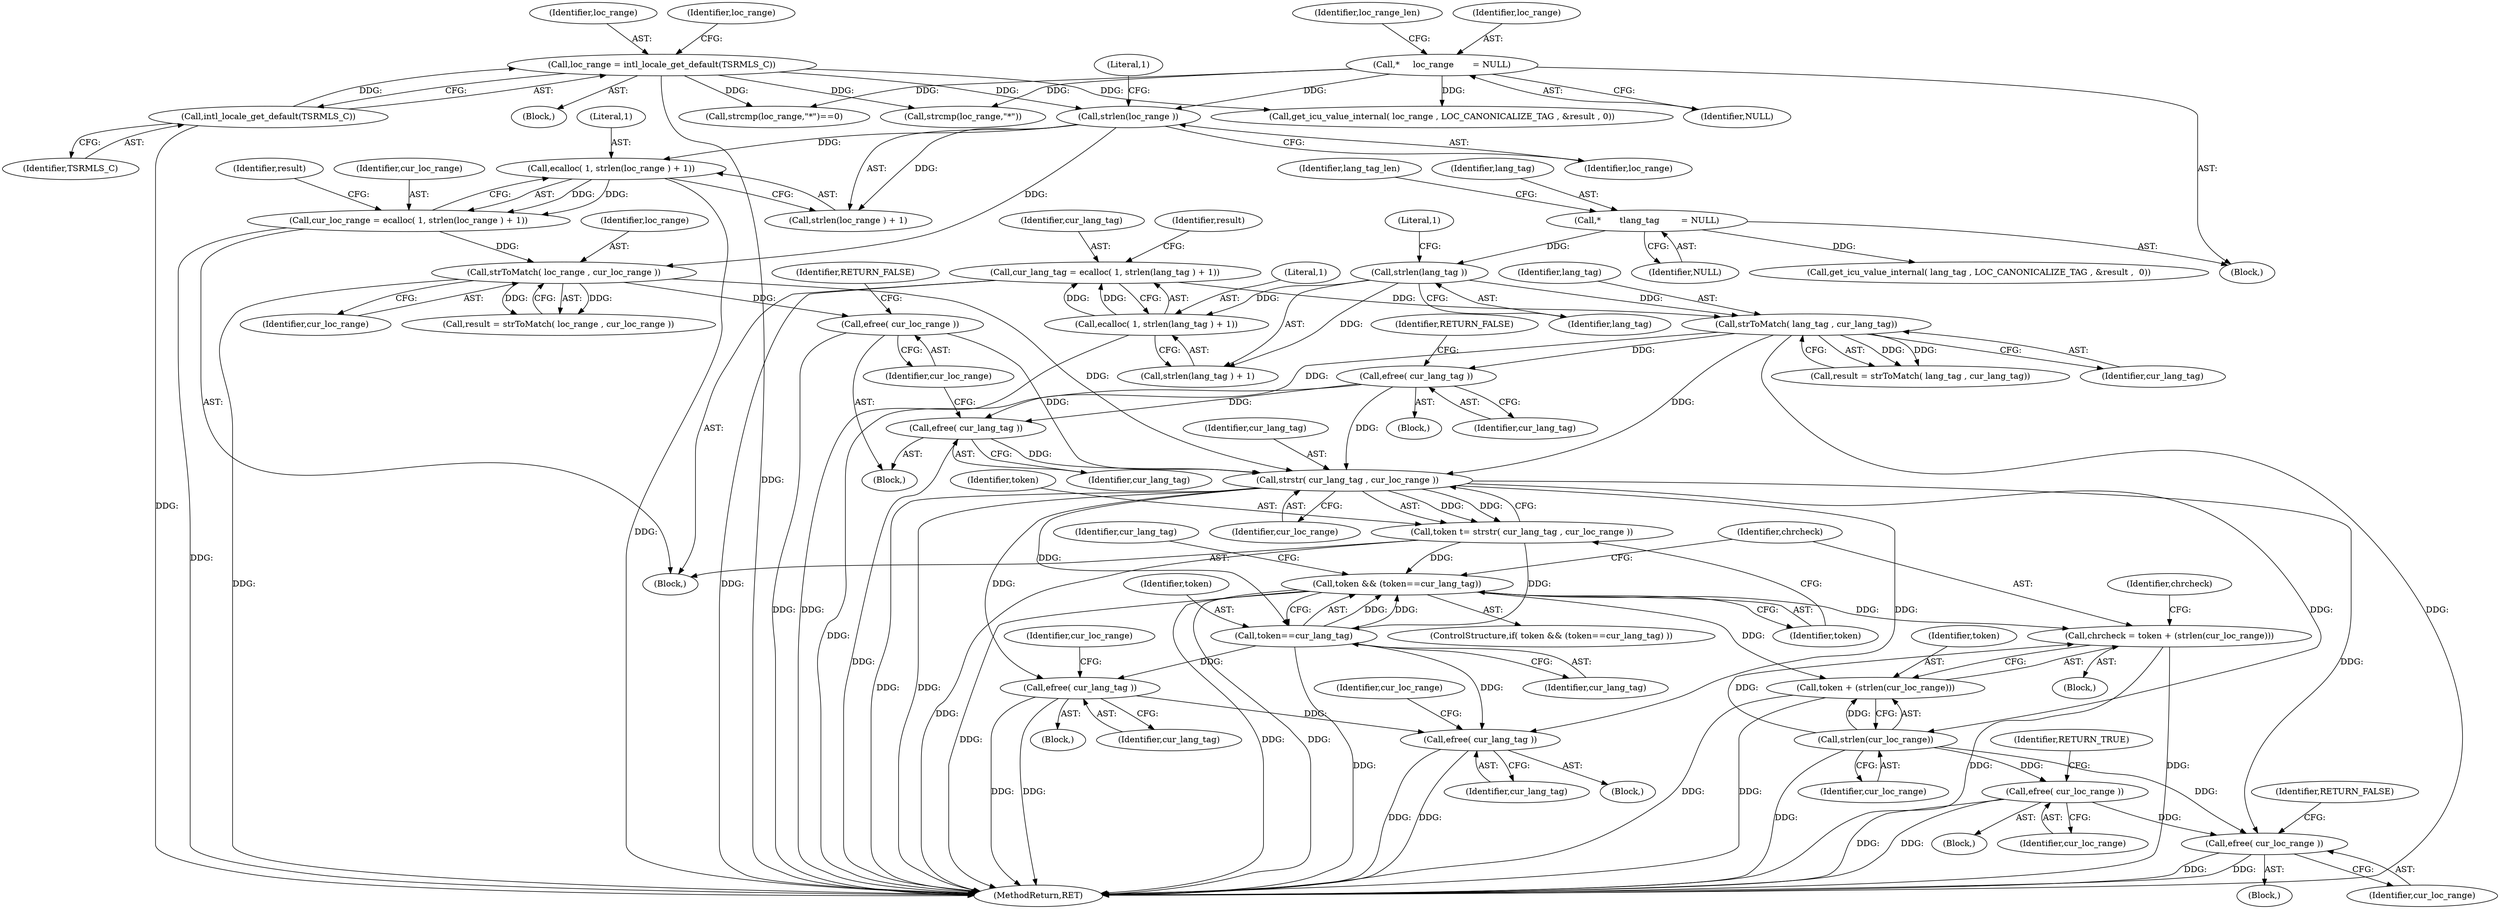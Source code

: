digraph "0_php-src_97eff7eb57fc2320c267a949cffd622c38712484?w=1_10@pointer" {
"1000384" [label="(Call,strstr( cur_lang_tag , cur_loc_range ))"];
"1000356" [label="(Call,efree( cur_lang_tag ))"];
"1000348" [label="(Call,strToMatch( lang_tag , cur_lang_tag))"];
"1000343" [label="(Call,strlen(lang_tag ))"];
"1000116" [label="(Call,*       \tlang_tag        = NULL)"];
"1000338" [label="(Call,cur_lang_tag = ecalloc( 1, strlen(lang_tag ) + 1))"];
"1000340" [label="(Call,ecalloc( 1, strlen(lang_tag ) + 1))"];
"1000377" [label="(Call,efree( cur_lang_tag ))"];
"1000379" [label="(Call,efree( cur_loc_range ))"];
"1000369" [label="(Call,strToMatch( loc_range , cur_loc_range ))"];
"1000364" [label="(Call,strlen(loc_range ))"];
"1000124" [label="(Call,*     loc_range       = NULL)"];
"1000174" [label="(Call,loc_range = intl_locale_get_default(TSRMLS_C))"];
"1000176" [label="(Call,intl_locale_get_default(TSRMLS_C))"];
"1000359" [label="(Call,cur_loc_range = ecalloc( 1, strlen(loc_range ) + 1))"];
"1000361" [label="(Call,ecalloc( 1, strlen(loc_range ) + 1))"];
"1000382" [label="(Call,token \t= strstr( cur_lang_tag , cur_loc_range ))"];
"1000388" [label="(Call,token && (token==cur_lang_tag))"];
"1000394" [label="(Call,chrcheck = token + (strlen(cur_loc_range)))"];
"1000396" [label="(Call,token + (strlen(cur_loc_range)))"];
"1000390" [label="(Call,token==cur_lang_tag)"];
"1000412" [label="(Call,efree( cur_lang_tag ))"];
"1000423" [label="(Call,efree( cur_lang_tag ))"];
"1000398" [label="(Call,strlen(cur_loc_range))"];
"1000417" [label="(Call,efree( cur_loc_range ))"];
"1000428" [label="(Call,efree( cur_loc_range ))"];
"1000396" [label="(Call,token + (strlen(cur_loc_range)))"];
"1000404" [label="(Identifier,chrcheck)"];
"1000381" [label="(Identifier,RETURN_FALSE)"];
"1000175" [label="(Identifier,loc_range)"];
"1000180" [label="(Call,strcmp(loc_range,\"*\"))"];
"1000363" [label="(Call,strlen(loc_range ) + 1)"];
"1000386" [label="(Identifier,cur_loc_range)"];
"1000177" [label="(Identifier,TSRMLS_C)"];
"1000422" [label="(Block,)"];
"1000411" [label="(Block,)"];
"1000370" [label="(Identifier,loc_range)"];
"1000378" [label="(Identifier,cur_lang_tag)"];
"1000394" [label="(Call,chrcheck = token + (strlen(cur_loc_range)))"];
"1000413" [label="(Identifier,cur_lang_tag)"];
"1000340" [label="(Call,ecalloc( 1, strlen(lang_tag ) + 1))"];
"1000342" [label="(Call,strlen(lang_tag ) + 1)"];
"1000379" [label="(Call,efree( cur_loc_range ))"];
"1000364" [label="(Call,strlen(loc_range ))"];
"1000427" [label="(Block,)"];
"1000345" [label="(Literal,1)"];
"1000368" [label="(Identifier,result)"];
"1000393" [label="(Block,)"];
"1000392" [label="(Identifier,cur_lang_tag)"];
"1000114" [label="(Block,)"];
"1000181" [label="(Identifier,loc_range)"];
"1000121" [label="(Identifier,lang_tag_len)"];
"1000385" [label="(Identifier,cur_lang_tag)"];
"1000350" [label="(Identifier,cur_lang_tag)"];
"1000424" [label="(Identifier,cur_lang_tag)"];
"1000391" [label="(Identifier,token)"];
"1000344" [label="(Identifier,lang_tag)"];
"1000417" [label="(Call,efree( cur_loc_range ))"];
"1000118" [label="(Identifier,NULL)"];
"1000346" [label="(Call,result = strToMatch( lang_tag , cur_lang_tag))"];
"1000129" [label="(Identifier,loc_range_len)"];
"1000176" [label="(Call,intl_locale_get_default(TSRMLS_C))"];
"1000415" [label="(Identifier,cur_loc_range)"];
"1000366" [label="(Literal,1)"];
"1000376" [label="(Block,)"];
"1000431" [label="(MethodReturn,RET)"];
"1000126" [label="(Identifier,NULL)"];
"1000341" [label="(Literal,1)"];
"1000116" [label="(Call,*       \tlang_tag        = NULL)"];
"1000430" [label="(Identifier,RETURN_FALSE)"];
"1000191" [label="(Call,get_icu_value_internal( loc_range , LOC_CANONICALIZE_TAG , &result , 0))"];
"1000416" [label="(Block,)"];
"1000426" [label="(Identifier,cur_loc_range)"];
"1000337" [label="(Block,)"];
"1000365" [label="(Identifier,loc_range)"];
"1000117" [label="(Identifier,lang_tag)"];
"1000412" [label="(Call,efree( cur_lang_tag ))"];
"1000387" [label="(ControlStructure,if( token && (token==cur_lang_tag) ))"];
"1000173" [label="(Block,)"];
"1000395" [label="(Identifier,chrcheck)"];
"1000421" [label="(Identifier,cur_lang_tag)"];
"1000347" [label="(Identifier,result)"];
"1000349" [label="(Identifier,lang_tag)"];
"1000383" [label="(Identifier,token)"];
"1000357" [label="(Identifier,cur_lang_tag)"];
"1000356" [label="(Call,efree( cur_lang_tag ))"];
"1000397" [label="(Identifier,token)"];
"1000382" [label="(Call,token \t= strstr( cur_lang_tag , cur_loc_range ))"];
"1000339" [label="(Identifier,cur_lang_tag)"];
"1000371" [label="(Identifier,cur_loc_range)"];
"1000367" [label="(Call,result = strToMatch( loc_range , cur_loc_range ))"];
"1000360" [label="(Identifier,cur_loc_range)"];
"1000390" [label="(Call,token==cur_lang_tag)"];
"1000380" [label="(Identifier,cur_loc_range)"];
"1000338" [label="(Call,cur_lang_tag = ecalloc( 1, strlen(lang_tag ) + 1))"];
"1000361" [label="(Call,ecalloc( 1, strlen(loc_range ) + 1))"];
"1000428" [label="(Call,efree( cur_loc_range ))"];
"1000124" [label="(Call,*     loc_range       = NULL)"];
"1000399" [label="(Identifier,cur_loc_range)"];
"1000384" [label="(Call,strstr( cur_lang_tag , cur_loc_range ))"];
"1000369" [label="(Call,strToMatch( loc_range , cur_loc_range ))"];
"1000348" [label="(Call,strToMatch( lang_tag , cur_lang_tag))"];
"1000359" [label="(Call,cur_loc_range = ecalloc( 1, strlen(loc_range ) + 1))"];
"1000174" [label="(Call,loc_range = intl_locale_get_default(TSRMLS_C))"];
"1000355" [label="(Block,)"];
"1000377" [label="(Call,efree( cur_lang_tag ))"];
"1000429" [label="(Identifier,cur_loc_range)"];
"1000423" [label="(Call,efree( cur_lang_tag ))"];
"1000398" [label="(Call,strlen(cur_loc_range))"];
"1000125" [label="(Identifier,loc_range)"];
"1000419" [label="(Identifier,RETURN_TRUE)"];
"1000388" [label="(Call,token && (token==cur_lang_tag))"];
"1000389" [label="(Identifier,token)"];
"1000343" [label="(Call,strlen(lang_tag ))"];
"1000179" [label="(Call,strcmp(loc_range,\"*\")==0)"];
"1000205" [label="(Call,get_icu_value_internal( lang_tag , LOC_CANONICALIZE_TAG , &result ,  0))"];
"1000418" [label="(Identifier,cur_loc_range)"];
"1000362" [label="(Literal,1)"];
"1000358" [label="(Identifier,RETURN_FALSE)"];
"1000384" -> "1000382"  [label="AST: "];
"1000384" -> "1000386"  [label="CFG: "];
"1000385" -> "1000384"  [label="AST: "];
"1000386" -> "1000384"  [label="AST: "];
"1000382" -> "1000384"  [label="CFG: "];
"1000384" -> "1000431"  [label="DDG: "];
"1000384" -> "1000431"  [label="DDG: "];
"1000384" -> "1000382"  [label="DDG: "];
"1000384" -> "1000382"  [label="DDG: "];
"1000356" -> "1000384"  [label="DDG: "];
"1000348" -> "1000384"  [label="DDG: "];
"1000377" -> "1000384"  [label="DDG: "];
"1000379" -> "1000384"  [label="DDG: "];
"1000369" -> "1000384"  [label="DDG: "];
"1000384" -> "1000390"  [label="DDG: "];
"1000384" -> "1000398"  [label="DDG: "];
"1000384" -> "1000412"  [label="DDG: "];
"1000384" -> "1000423"  [label="DDG: "];
"1000384" -> "1000428"  [label="DDG: "];
"1000356" -> "1000355"  [label="AST: "];
"1000356" -> "1000357"  [label="CFG: "];
"1000357" -> "1000356"  [label="AST: "];
"1000358" -> "1000356"  [label="CFG: "];
"1000356" -> "1000431"  [label="DDG: "];
"1000348" -> "1000356"  [label="DDG: "];
"1000356" -> "1000377"  [label="DDG: "];
"1000348" -> "1000346"  [label="AST: "];
"1000348" -> "1000350"  [label="CFG: "];
"1000349" -> "1000348"  [label="AST: "];
"1000350" -> "1000348"  [label="AST: "];
"1000346" -> "1000348"  [label="CFG: "];
"1000348" -> "1000431"  [label="DDG: "];
"1000348" -> "1000346"  [label="DDG: "];
"1000348" -> "1000346"  [label="DDG: "];
"1000343" -> "1000348"  [label="DDG: "];
"1000338" -> "1000348"  [label="DDG: "];
"1000348" -> "1000377"  [label="DDG: "];
"1000343" -> "1000342"  [label="AST: "];
"1000343" -> "1000344"  [label="CFG: "];
"1000344" -> "1000343"  [label="AST: "];
"1000345" -> "1000343"  [label="CFG: "];
"1000343" -> "1000340"  [label="DDG: "];
"1000343" -> "1000342"  [label="DDG: "];
"1000116" -> "1000343"  [label="DDG: "];
"1000116" -> "1000114"  [label="AST: "];
"1000116" -> "1000118"  [label="CFG: "];
"1000117" -> "1000116"  [label="AST: "];
"1000118" -> "1000116"  [label="AST: "];
"1000121" -> "1000116"  [label="CFG: "];
"1000116" -> "1000205"  [label="DDG: "];
"1000338" -> "1000337"  [label="AST: "];
"1000338" -> "1000340"  [label="CFG: "];
"1000339" -> "1000338"  [label="AST: "];
"1000340" -> "1000338"  [label="AST: "];
"1000347" -> "1000338"  [label="CFG: "];
"1000338" -> "1000431"  [label="DDG: "];
"1000340" -> "1000338"  [label="DDG: "];
"1000340" -> "1000338"  [label="DDG: "];
"1000340" -> "1000342"  [label="CFG: "];
"1000341" -> "1000340"  [label="AST: "];
"1000342" -> "1000340"  [label="AST: "];
"1000340" -> "1000431"  [label="DDG: "];
"1000377" -> "1000376"  [label="AST: "];
"1000377" -> "1000378"  [label="CFG: "];
"1000378" -> "1000377"  [label="AST: "];
"1000380" -> "1000377"  [label="CFG: "];
"1000377" -> "1000431"  [label="DDG: "];
"1000379" -> "1000376"  [label="AST: "];
"1000379" -> "1000380"  [label="CFG: "];
"1000380" -> "1000379"  [label="AST: "];
"1000381" -> "1000379"  [label="CFG: "];
"1000379" -> "1000431"  [label="DDG: "];
"1000369" -> "1000379"  [label="DDG: "];
"1000369" -> "1000367"  [label="AST: "];
"1000369" -> "1000371"  [label="CFG: "];
"1000370" -> "1000369"  [label="AST: "];
"1000371" -> "1000369"  [label="AST: "];
"1000367" -> "1000369"  [label="CFG: "];
"1000369" -> "1000431"  [label="DDG: "];
"1000369" -> "1000367"  [label="DDG: "];
"1000369" -> "1000367"  [label="DDG: "];
"1000364" -> "1000369"  [label="DDG: "];
"1000359" -> "1000369"  [label="DDG: "];
"1000364" -> "1000363"  [label="AST: "];
"1000364" -> "1000365"  [label="CFG: "];
"1000365" -> "1000364"  [label="AST: "];
"1000366" -> "1000364"  [label="CFG: "];
"1000364" -> "1000361"  [label="DDG: "];
"1000364" -> "1000363"  [label="DDG: "];
"1000124" -> "1000364"  [label="DDG: "];
"1000174" -> "1000364"  [label="DDG: "];
"1000124" -> "1000114"  [label="AST: "];
"1000124" -> "1000126"  [label="CFG: "];
"1000125" -> "1000124"  [label="AST: "];
"1000126" -> "1000124"  [label="AST: "];
"1000129" -> "1000124"  [label="CFG: "];
"1000124" -> "1000179"  [label="DDG: "];
"1000124" -> "1000180"  [label="DDG: "];
"1000124" -> "1000191"  [label="DDG: "];
"1000174" -> "1000173"  [label="AST: "];
"1000174" -> "1000176"  [label="CFG: "];
"1000175" -> "1000174"  [label="AST: "];
"1000176" -> "1000174"  [label="AST: "];
"1000181" -> "1000174"  [label="CFG: "];
"1000174" -> "1000431"  [label="DDG: "];
"1000176" -> "1000174"  [label="DDG: "];
"1000174" -> "1000179"  [label="DDG: "];
"1000174" -> "1000180"  [label="DDG: "];
"1000174" -> "1000191"  [label="DDG: "];
"1000176" -> "1000177"  [label="CFG: "];
"1000177" -> "1000176"  [label="AST: "];
"1000176" -> "1000431"  [label="DDG: "];
"1000359" -> "1000337"  [label="AST: "];
"1000359" -> "1000361"  [label="CFG: "];
"1000360" -> "1000359"  [label="AST: "];
"1000361" -> "1000359"  [label="AST: "];
"1000368" -> "1000359"  [label="CFG: "];
"1000359" -> "1000431"  [label="DDG: "];
"1000361" -> "1000359"  [label="DDG: "];
"1000361" -> "1000359"  [label="DDG: "];
"1000361" -> "1000363"  [label="CFG: "];
"1000362" -> "1000361"  [label="AST: "];
"1000363" -> "1000361"  [label="AST: "];
"1000361" -> "1000431"  [label="DDG: "];
"1000382" -> "1000337"  [label="AST: "];
"1000383" -> "1000382"  [label="AST: "];
"1000389" -> "1000382"  [label="CFG: "];
"1000382" -> "1000431"  [label="DDG: "];
"1000382" -> "1000388"  [label="DDG: "];
"1000382" -> "1000390"  [label="DDG: "];
"1000388" -> "1000387"  [label="AST: "];
"1000388" -> "1000389"  [label="CFG: "];
"1000388" -> "1000390"  [label="CFG: "];
"1000389" -> "1000388"  [label="AST: "];
"1000390" -> "1000388"  [label="AST: "];
"1000395" -> "1000388"  [label="CFG: "];
"1000421" -> "1000388"  [label="CFG: "];
"1000388" -> "1000431"  [label="DDG: "];
"1000388" -> "1000431"  [label="DDG: "];
"1000388" -> "1000431"  [label="DDG: "];
"1000390" -> "1000388"  [label="DDG: "];
"1000390" -> "1000388"  [label="DDG: "];
"1000388" -> "1000394"  [label="DDG: "];
"1000388" -> "1000396"  [label="DDG: "];
"1000394" -> "1000393"  [label="AST: "];
"1000394" -> "1000396"  [label="CFG: "];
"1000395" -> "1000394"  [label="AST: "];
"1000396" -> "1000394"  [label="AST: "];
"1000404" -> "1000394"  [label="CFG: "];
"1000394" -> "1000431"  [label="DDG: "];
"1000394" -> "1000431"  [label="DDG: "];
"1000398" -> "1000394"  [label="DDG: "];
"1000396" -> "1000398"  [label="CFG: "];
"1000397" -> "1000396"  [label="AST: "];
"1000398" -> "1000396"  [label="AST: "];
"1000396" -> "1000431"  [label="DDG: "];
"1000396" -> "1000431"  [label="DDG: "];
"1000398" -> "1000396"  [label="DDG: "];
"1000390" -> "1000392"  [label="CFG: "];
"1000391" -> "1000390"  [label="AST: "];
"1000392" -> "1000390"  [label="AST: "];
"1000390" -> "1000431"  [label="DDG: "];
"1000390" -> "1000412"  [label="DDG: "];
"1000390" -> "1000423"  [label="DDG: "];
"1000412" -> "1000411"  [label="AST: "];
"1000412" -> "1000413"  [label="CFG: "];
"1000413" -> "1000412"  [label="AST: "];
"1000415" -> "1000412"  [label="CFG: "];
"1000412" -> "1000431"  [label="DDG: "];
"1000412" -> "1000431"  [label="DDG: "];
"1000412" -> "1000423"  [label="DDG: "];
"1000423" -> "1000422"  [label="AST: "];
"1000423" -> "1000424"  [label="CFG: "];
"1000424" -> "1000423"  [label="AST: "];
"1000426" -> "1000423"  [label="CFG: "];
"1000423" -> "1000431"  [label="DDG: "];
"1000423" -> "1000431"  [label="DDG: "];
"1000398" -> "1000399"  [label="CFG: "];
"1000399" -> "1000398"  [label="AST: "];
"1000398" -> "1000431"  [label="DDG: "];
"1000398" -> "1000417"  [label="DDG: "];
"1000398" -> "1000428"  [label="DDG: "];
"1000417" -> "1000416"  [label="AST: "];
"1000417" -> "1000418"  [label="CFG: "];
"1000418" -> "1000417"  [label="AST: "];
"1000419" -> "1000417"  [label="CFG: "];
"1000417" -> "1000431"  [label="DDG: "];
"1000417" -> "1000431"  [label="DDG: "];
"1000417" -> "1000428"  [label="DDG: "];
"1000428" -> "1000427"  [label="AST: "];
"1000428" -> "1000429"  [label="CFG: "];
"1000429" -> "1000428"  [label="AST: "];
"1000430" -> "1000428"  [label="CFG: "];
"1000428" -> "1000431"  [label="DDG: "];
"1000428" -> "1000431"  [label="DDG: "];
}
